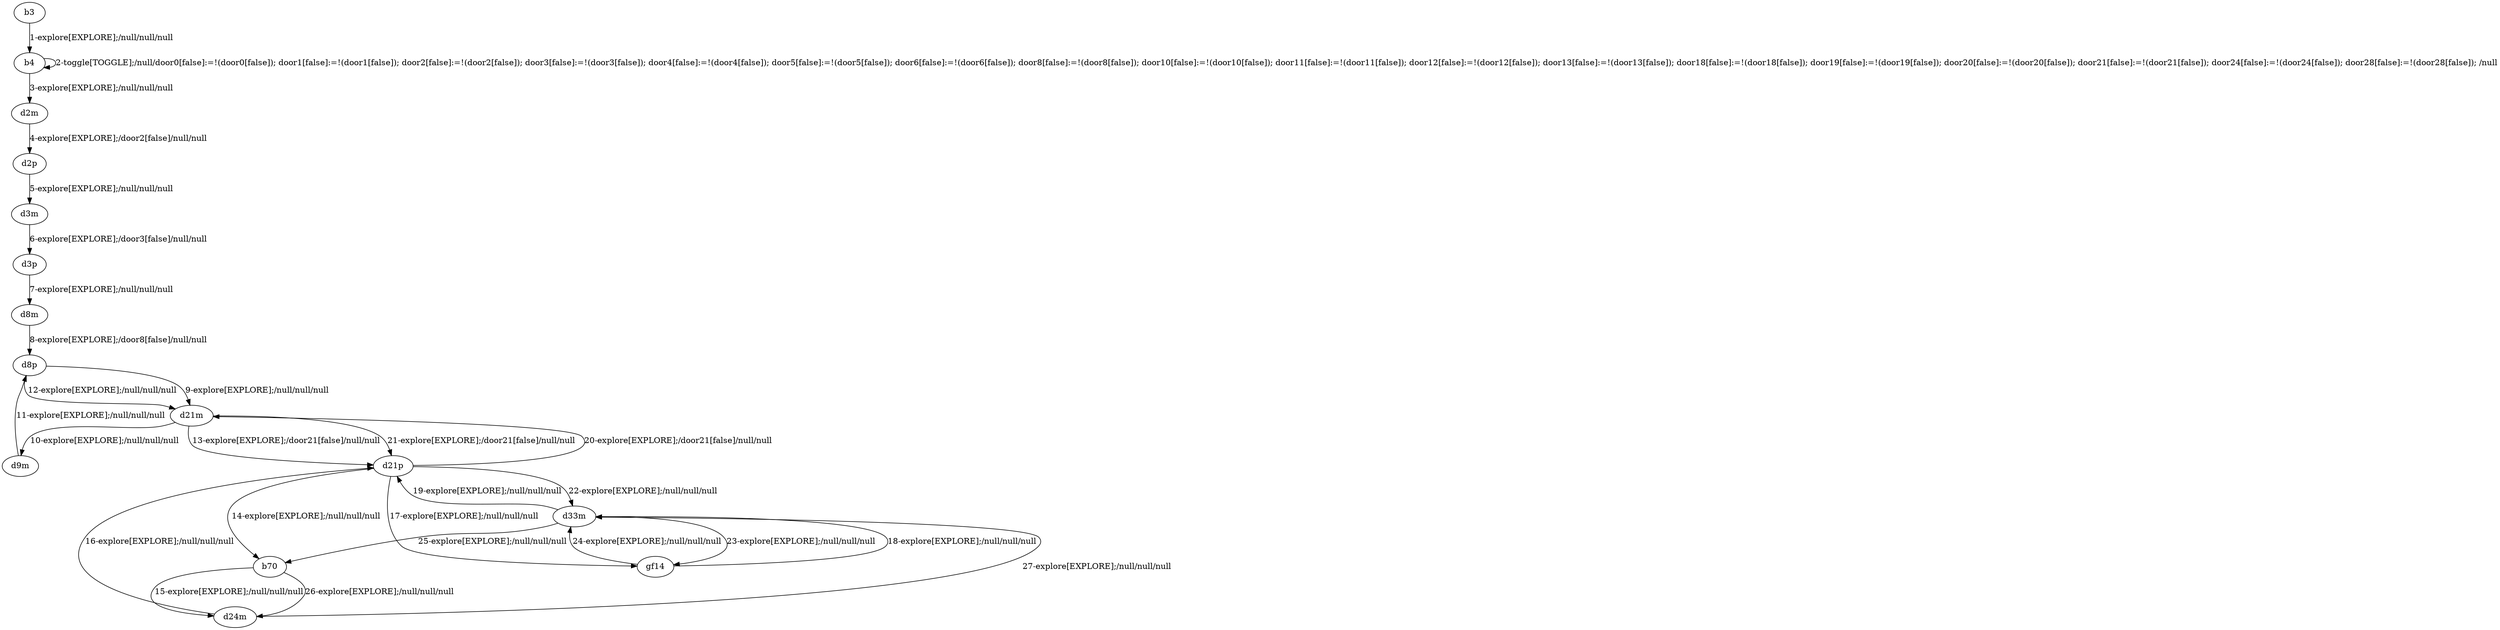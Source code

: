 # Total number of goals covered by this test: 2
# d21p --> d21m
# d33m --> b70

digraph g {
"b3" -> "b4" [label = "1-explore[EXPLORE];/null/null/null"];
"b4" -> "b4" [label = "2-toggle[TOGGLE];/null/door0[false]:=!(door0[false]); door1[false]:=!(door1[false]); door2[false]:=!(door2[false]); door3[false]:=!(door3[false]); door4[false]:=!(door4[false]); door5[false]:=!(door5[false]); door6[false]:=!(door6[false]); door8[false]:=!(door8[false]); door10[false]:=!(door10[false]); door11[false]:=!(door11[false]); door12[false]:=!(door12[false]); door13[false]:=!(door13[false]); door18[false]:=!(door18[false]); door19[false]:=!(door19[false]); door20[false]:=!(door20[false]); door21[false]:=!(door21[false]); door24[false]:=!(door24[false]); door28[false]:=!(door28[false]); /null"];
"b4" -> "d2m" [label = "3-explore[EXPLORE];/null/null/null"];
"d2m" -> "d2p" [label = "4-explore[EXPLORE];/door2[false]/null/null"];
"d2p" -> "d3m" [label = "5-explore[EXPLORE];/null/null/null"];
"d3m" -> "d3p" [label = "6-explore[EXPLORE];/door3[false]/null/null"];
"d3p" -> "d8m" [label = "7-explore[EXPLORE];/null/null/null"];
"d8m" -> "d8p" [label = "8-explore[EXPLORE];/door8[false]/null/null"];
"d8p" -> "d21m" [label = "9-explore[EXPLORE];/null/null/null"];
"d21m" -> "d9m" [label = "10-explore[EXPLORE];/null/null/null"];
"d9m" -> "d8p" [label = "11-explore[EXPLORE];/null/null/null"];
"d8p" -> "d21m" [label = "12-explore[EXPLORE];/null/null/null"];
"d21m" -> "d21p" [label = "13-explore[EXPLORE];/door21[false]/null/null"];
"d21p" -> "b70" [label = "14-explore[EXPLORE];/null/null/null"];
"b70" -> "d24m" [label = "15-explore[EXPLORE];/null/null/null"];
"d24m" -> "d21p" [label = "16-explore[EXPLORE];/null/null/null"];
"d21p" -> "gf14" [label = "17-explore[EXPLORE];/null/null/null"];
"gf14" -> "d33m" [label = "18-explore[EXPLORE];/null/null/null"];
"d33m" -> "d21p" [label = "19-explore[EXPLORE];/null/null/null"];
"d21p" -> "d21m" [label = "20-explore[EXPLORE];/door21[false]/null/null"];
"d21m" -> "d21p" [label = "21-explore[EXPLORE];/door21[false]/null/null"];
"d21p" -> "d33m" [label = "22-explore[EXPLORE];/null/null/null"];
"d33m" -> "gf14" [label = "23-explore[EXPLORE];/null/null/null"];
"gf14" -> "d33m" [label = "24-explore[EXPLORE];/null/null/null"];
"d33m" -> "b70" [label = "25-explore[EXPLORE];/null/null/null"];
"b70" -> "d24m" [label = "26-explore[EXPLORE];/null/null/null"];
"d24m" -> "d33m" [label = "27-explore[EXPLORE];/null/null/null"];
}